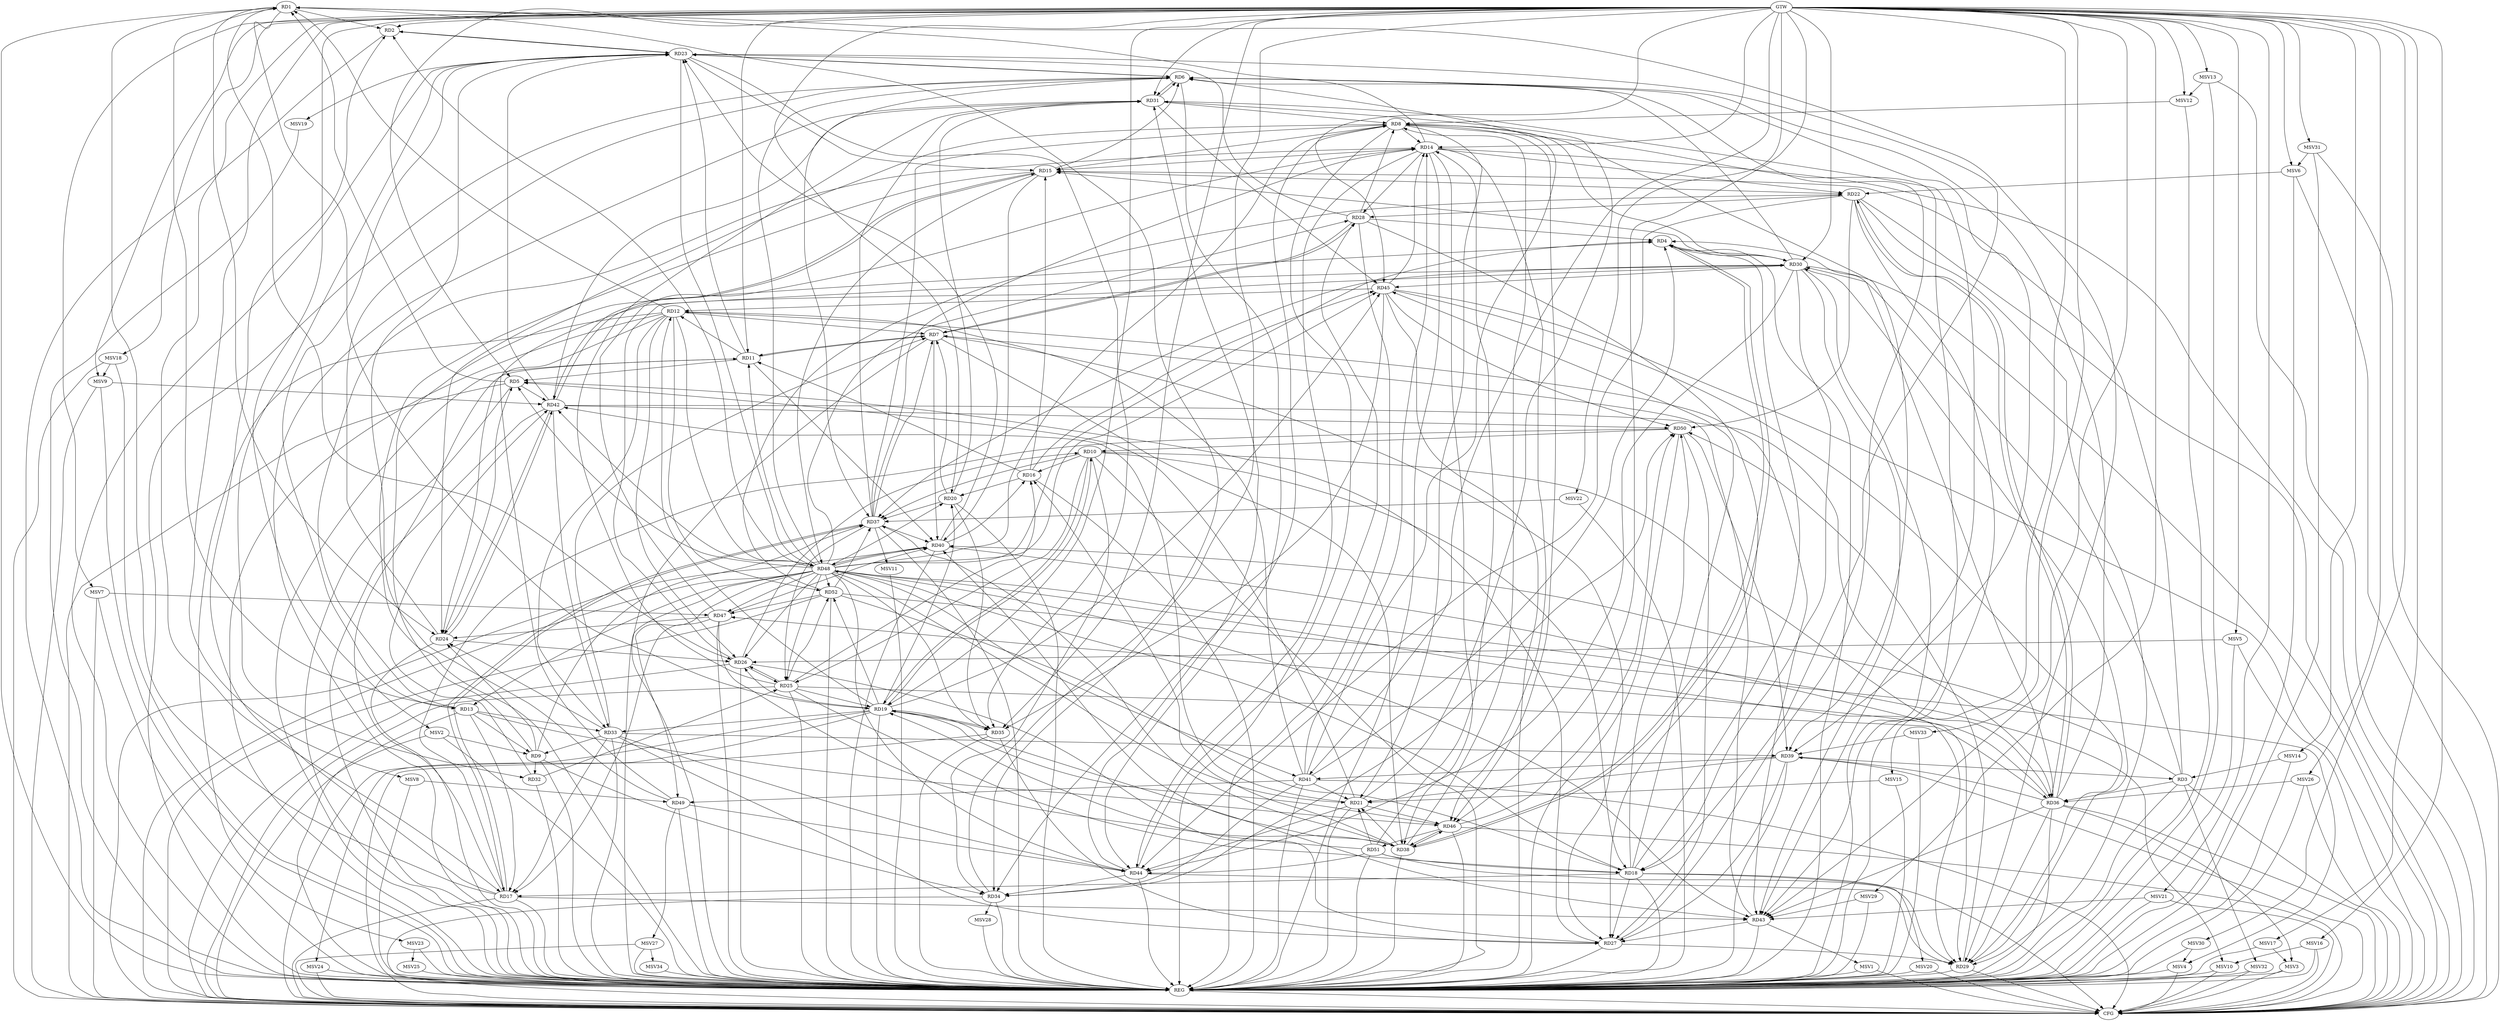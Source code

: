 strict digraph G {
  RD1 [ label="RD1" ];
  RD2 [ label="RD2" ];
  RD3 [ label="RD3" ];
  RD4 [ label="RD4" ];
  RD5 [ label="RD5" ];
  RD6 [ label="RD6" ];
  RD7 [ label="RD7" ];
  RD8 [ label="RD8" ];
  RD9 [ label="RD9" ];
  RD10 [ label="RD10" ];
  RD11 [ label="RD11" ];
  RD12 [ label="RD12" ];
  RD13 [ label="RD13" ];
  RD14 [ label="RD14" ];
  RD15 [ label="RD15" ];
  RD16 [ label="RD16" ];
  RD17 [ label="RD17" ];
  RD18 [ label="RD18" ];
  RD19 [ label="RD19" ];
  RD20 [ label="RD20" ];
  RD21 [ label="RD21" ];
  RD22 [ label="RD22" ];
  RD23 [ label="RD23" ];
  RD24 [ label="RD24" ];
  RD25 [ label="RD25" ];
  RD26 [ label="RD26" ];
  RD27 [ label="RD27" ];
  RD28 [ label="RD28" ];
  RD29 [ label="RD29" ];
  RD30 [ label="RD30" ];
  RD31 [ label="RD31" ];
  RD32 [ label="RD32" ];
  RD33 [ label="RD33" ];
  RD34 [ label="RD34" ];
  RD35 [ label="RD35" ];
  RD36 [ label="RD36" ];
  RD37 [ label="RD37" ];
  RD38 [ label="RD38" ];
  RD39 [ label="RD39" ];
  RD40 [ label="RD40" ];
  RD41 [ label="RD41" ];
  RD42 [ label="RD42" ];
  RD43 [ label="RD43" ];
  RD44 [ label="RD44" ];
  RD45 [ label="RD45" ];
  RD46 [ label="RD46" ];
  RD47 [ label="RD47" ];
  RD48 [ label="RD48" ];
  RD49 [ label="RD49" ];
  RD50 [ label="RD50" ];
  RD51 [ label="RD51" ];
  RD52 [ label="RD52" ];
  GTW [ label="GTW" ];
  REG [ label="REG" ];
  CFG [ label="CFG" ];
  MSV1 [ label="MSV1" ];
  MSV2 [ label="MSV2" ];
  MSV3 [ label="MSV3" ];
  MSV4 [ label="MSV4" ];
  MSV5 [ label="MSV5" ];
  MSV6 [ label="MSV6" ];
  MSV7 [ label="MSV7" ];
  MSV8 [ label="MSV8" ];
  MSV9 [ label="MSV9" ];
  MSV10 [ label="MSV10" ];
  MSV11 [ label="MSV11" ];
  MSV12 [ label="MSV12" ];
  MSV13 [ label="MSV13" ];
  MSV14 [ label="MSV14" ];
  MSV15 [ label="MSV15" ];
  MSV16 [ label="MSV16" ];
  MSV17 [ label="MSV17" ];
  MSV18 [ label="MSV18" ];
  MSV19 [ label="MSV19" ];
  MSV20 [ label="MSV20" ];
  MSV21 [ label="MSV21" ];
  MSV22 [ label="MSV22" ];
  MSV23 [ label="MSV23" ];
  MSV24 [ label="MSV24" ];
  MSV25 [ label="MSV25" ];
  MSV26 [ label="MSV26" ];
  MSV27 [ label="MSV27" ];
  MSV28 [ label="MSV28" ];
  MSV29 [ label="MSV29" ];
  MSV30 [ label="MSV30" ];
  MSV31 [ label="MSV31" ];
  MSV32 [ label="MSV32" ];
  MSV33 [ label="MSV33" ];
  MSV34 [ label="MSV34" ];
  RD1 -> RD2;
  RD5 -> RD1;
  RD12 -> RD1;
  RD13 -> RD1;
  RD14 -> RD1;
  RD17 -> RD1;
  RD1 -> RD19;
  RD1 -> RD24;
  RD1 -> RD26;
  RD1 -> RD29;
  RD34 -> RD1;
  RD17 -> RD2;
  RD2 -> RD23;
  RD23 -> RD2;
  RD3 -> RD15;
  RD3 -> RD30;
  RD3 -> RD36;
  RD39 -> RD3;
  RD3 -> RD40;
  RD9 -> RD4;
  RD18 -> RD4;
  RD28 -> RD4;
  RD4 -> RD30;
  RD36 -> RD4;
  RD4 -> RD38;
  RD38 -> RD4;
  RD41 -> RD4;
  RD48 -> RD4;
  RD11 -> RD5;
  RD21 -> RD5;
  RD24 -> RD5;
  RD27 -> RD5;
  RD5 -> RD42;
  RD48 -> RD5;
  RD15 -> RD6;
  RD6 -> RD23;
  RD23 -> RD6;
  RD24 -> RD6;
  RD27 -> RD6;
  RD30 -> RD6;
  RD6 -> RD31;
  RD31 -> RD6;
  RD36 -> RD6;
  RD6 -> RD37;
  RD6 -> RD39;
  RD41 -> RD6;
  RD6 -> RD44;
  RD48 -> RD6;
  RD7 -> RD11;
  RD11 -> RD7;
  RD12 -> RD7;
  RD20 -> RD7;
  RD7 -> RD27;
  RD7 -> RD28;
  RD28 -> RD7;
  RD33 -> RD7;
  RD37 -> RD7;
  RD7 -> RD38;
  RD7 -> RD40;
  RD43 -> RD7;
  RD8 -> RD14;
  RD8 -> RD15;
  RD8 -> RD21;
  RD8 -> RD24;
  RD28 -> RD8;
  RD30 -> RD8;
  RD31 -> RD8;
  RD8 -> RD34;
  RD37 -> RD8;
  RD38 -> RD8;
  RD8 -> RD39;
  RD8 -> RD43;
  RD8 -> RD46;
  RD13 -> RD9;
  RD9 -> RD24;
  RD9 -> RD32;
  RD33 -> RD9;
  RD9 -> RD34;
  RD9 -> RD37;
  RD10 -> RD16;
  RD10 -> RD18;
  RD10 -> RD19;
  RD19 -> RD10;
  RD10 -> RD25;
  RD26 -> RD10;
  RD10 -> RD34;
  RD10 -> RD36;
  RD10 -> RD37;
  RD50 -> RD10;
  RD11 -> RD12;
  RD16 -> RD11;
  RD17 -> RD11;
  RD11 -> RD23;
  RD11 -> RD40;
  RD19 -> RD12;
  RD12 -> RD24;
  RD12 -> RD26;
  RD12 -> RD33;
  RD41 -> RD12;
  RD12 -> RD43;
  RD45 -> RD12;
  RD12 -> RD48;
  RD12 -> RD52;
  RD13 -> RD14;
  RD13 -> RD17;
  RD23 -> RD13;
  RD13 -> RD33;
  RD13 -> RD46;
  RD14 -> RD15;
  RD14 -> RD22;
  RD14 -> RD28;
  RD37 -> RD14;
  RD14 -> RD38;
  RD41 -> RD14;
  RD14 -> RD44;
  RD45 -> RD14;
  RD14 -> RD46;
  RD47 -> RD14;
  RD51 -> RD14;
  RD16 -> RD15;
  RD15 -> RD22;
  RD23 -> RD15;
  RD30 -> RD15;
  RD15 -> RD40;
  RD15 -> RD42;
  RD42 -> RD15;
  RD15 -> RD48;
  RD16 -> RD20;
  RD25 -> RD16;
  RD38 -> RD16;
  RD40 -> RD16;
  RD16 -> RD45;
  RD18 -> RD17;
  RD33 -> RD17;
  RD17 -> RD37;
  RD37 -> RD17;
  RD17 -> RD43;
  RD47 -> RD17;
  RD50 -> RD17;
  RD23 -> RD18;
  RD25 -> RD18;
  RD18 -> RD27;
  RD30 -> RD18;
  RD18 -> RD45;
  RD18 -> RD48;
  RD18 -> RD50;
  RD51 -> RD18;
  RD52 -> RD18;
  RD19 -> RD20;
  RD25 -> RD19;
  RD19 -> RD26;
  RD19 -> RD33;
  RD19 -> RD35;
  RD35 -> RD19;
  RD19 -> RD43;
  RD19 -> RD45;
  RD46 -> RD19;
  RD51 -> RD19;
  RD19 -> RD52;
  RD20 -> RD31;
  RD20 -> RD35;
  RD20 -> RD37;
  RD21 -> RD31;
  RD38 -> RD21;
  RD39 -> RD21;
  RD41 -> RD21;
  RD21 -> RD42;
  RD21 -> RD44;
  RD21 -> RD46;
  RD48 -> RD21;
  RD51 -> RD21;
  RD22 -> RD28;
  RD22 -> RD29;
  RD22 -> RD36;
  RD36 -> RD22;
  RD22 -> RD44;
  RD22 -> RD50;
  RD52 -> RD22;
  RD28 -> RD23;
  RD23 -> RD32;
  RD23 -> RD35;
  RD40 -> RD23;
  RD42 -> RD23;
  RD23 -> RD48;
  RD49 -> RD23;
  RD24 -> RD26;
  RD33 -> RD24;
  RD24 -> RD42;
  RD42 -> RD24;
  RD47 -> RD24;
  RD25 -> RD26;
  RD26 -> RD25;
  RD25 -> RD31;
  RD32 -> RD25;
  RD25 -> RD36;
  RD37 -> RD25;
  RD25 -> RD52;
  RD26 -> RD27;
  RD26 -> RD30;
  RD28 -> RD27;
  RD27 -> RD29;
  RD33 -> RD27;
  RD35 -> RD27;
  RD39 -> RD27;
  RD43 -> RD27;
  RD50 -> RD27;
  RD44 -> RD28;
  RD48 -> RD28;
  RD29 -> RD30;
  RD36 -> RD29;
  RD40 -> RD29;
  RD44 -> RD29;
  RD45 -> RD29;
  RD48 -> RD29;
  RD29 -> RD50;
  RD51 -> RD29;
  RD30 -> RD37;
  RD30 -> RD43;
  RD30 -> RD44;
  RD30 -> RD45;
  RD49 -> RD30;
  RD37 -> RD31;
  RD31 -> RD42;
  RD31 -> RD43;
  RD44 -> RD31;
  RD31 -> RD45;
  RD32 -> RD42;
  RD33 -> RD39;
  RD42 -> RD33;
  RD33 -> RD44;
  RD41 -> RD34;
  RD44 -> RD34;
  RD34 -> RD50;
  RD45 -> RD35;
  RD36 -> RD39;
  RD42 -> RD36;
  RD36 -> RD43;
  RD36 -> RD47;
  RD38 -> RD37;
  RD37 -> RD40;
  RD52 -> RD37;
  RD38 -> RD40;
  RD38 -> RD46;
  RD46 -> RD38;
  RD47 -> RD38;
  RD39 -> RD41;
  RD50 -> RD39;
  RD47 -> RD40;
  RD40 -> RD48;
  RD48 -> RD41;
  RD41 -> RD49;
  RD42 -> RD50;
  RD48 -> RD43;
  RD48 -> RD44;
  RD49 -> RD44;
  RD51 -> RD44;
  RD45 -> RD50;
  RD46 -> RD50;
  RD46 -> RD51;
  RD48 -> RD47;
  RD52 -> RD47;
  RD48 -> RD52;
  GTW -> RD20;
  GTW -> RD14;
  GTW -> RD45;
  GTW -> RD30;
  GTW -> RD35;
  GTW -> RD11;
  GTW -> RD19;
  GTW -> RD17;
  GTW -> RD46;
  GTW -> RD41;
  GTW -> RD43;
  GTW -> RD2;
  GTW -> RD34;
  GTW -> RD31;
  GTW -> RD5;
  RD1 -> REG;
  RD2 -> REG;
  RD3 -> REG;
  RD4 -> REG;
  RD5 -> REG;
  RD6 -> REG;
  RD7 -> REG;
  RD8 -> REG;
  RD9 -> REG;
  RD10 -> REG;
  RD11 -> REG;
  RD12 -> REG;
  RD13 -> REG;
  RD14 -> REG;
  RD15 -> REG;
  RD16 -> REG;
  RD17 -> REG;
  RD18 -> REG;
  RD19 -> REG;
  RD20 -> REG;
  RD21 -> REG;
  RD22 -> REG;
  RD23 -> REG;
  RD24 -> REG;
  RD25 -> REG;
  RD26 -> REG;
  RD27 -> REG;
  RD28 -> REG;
  RD29 -> REG;
  RD30 -> REG;
  RD31 -> REG;
  RD32 -> REG;
  RD33 -> REG;
  RD34 -> REG;
  RD35 -> REG;
  RD36 -> REG;
  RD37 -> REG;
  RD38 -> REG;
  RD39 -> REG;
  RD40 -> REG;
  RD41 -> REG;
  RD42 -> REG;
  RD43 -> REG;
  RD44 -> REG;
  RD45 -> REG;
  RD46 -> REG;
  RD47 -> REG;
  RD48 -> REG;
  RD49 -> REG;
  RD50 -> REG;
  RD51 -> REG;
  RD52 -> REG;
  RD3 -> CFG;
  RD5 -> CFG;
  RD17 -> CFG;
  RD46 -> CFG;
  RD39 -> CFG;
  RD36 -> CFG;
  RD18 -> CFG;
  RD34 -> CFG;
  RD14 -> CFG;
  RD41 -> CFG;
  RD26 -> CFG;
  RD19 -> CFG;
  RD30 -> CFG;
  RD25 -> CFG;
  RD52 -> CFG;
  RD45 -> CFG;
  RD29 -> CFG;
  RD22 -> CFG;
  RD40 -> CFG;
  RD35 -> CFG;
  REG -> CFG;
  RD48 -> CFG;
  RD48 -> RD25;
  RD48 -> RD26;
  RD48 -> RD13;
  RD48 -> RD11;
  RD48 -> RD8;
  RD48 -> RD49;
  RD48 -> RD40;
  RD48 -> RD42;
  RD48 -> RD2;
  RD48 -> RD35;
  RD48 -> RD20;
  RD48 -> RD45;
  RD43 -> MSV1;
  MSV1 -> REG;
  MSV1 -> CFG;
  MSV2 -> RD9;
  GTW -> MSV2;
  MSV2 -> REG;
  MSV2 -> CFG;
  RD36 -> MSV3;
  MSV3 -> REG;
  MSV3 -> CFG;
  RD52 -> MSV4;
  MSV4 -> REG;
  MSV4 -> CFG;
  MSV5 -> RD26;
  GTW -> MSV5;
  MSV5 -> REG;
  MSV5 -> CFG;
  MSV6 -> RD22;
  GTW -> MSV6;
  MSV6 -> REG;
  MSV6 -> CFG;
  MSV7 -> RD47;
  GTW -> MSV7;
  MSV7 -> REG;
  MSV7 -> CFG;
  MSV8 -> RD49;
  GTW -> MSV8;
  MSV8 -> REG;
  MSV9 -> RD42;
  GTW -> MSV9;
  MSV9 -> REG;
  MSV9 -> CFG;
  RD48 -> MSV10;
  MSV10 -> REG;
  MSV10 -> CFG;
  RD37 -> MSV11;
  MSV11 -> REG;
  MSV12 -> RD8;
  GTW -> MSV12;
  MSV12 -> REG;
  MSV13 -> MSV12;
  GTW -> MSV13;
  MSV13 -> REG;
  MSV13 -> CFG;
  MSV14 -> RD3;
  GTW -> MSV14;
  MSV14 -> REG;
  MSV15 -> RD21;
  GTW -> MSV15;
  MSV15 -> REG;
  MSV16 -> MSV10;
  GTW -> MSV16;
  MSV16 -> REG;
  MSV16 -> CFG;
  MSV17 -> MSV3;
  GTW -> MSV17;
  MSV17 -> REG;
  MSV18 -> MSV9;
  GTW -> MSV18;
  MSV18 -> REG;
  MSV18 -> CFG;
  RD23 -> MSV19;
  MSV19 -> REG;
  RD18 -> MSV20;
  MSV20 -> REG;
  MSV20 -> CFG;
  MSV21 -> RD43;
  GTW -> MSV21;
  MSV21 -> REG;
  MSV21 -> CFG;
  MSV22 -> RD37;
  GTW -> MSV22;
  MSV22 -> REG;
  RD12 -> MSV23;
  MSV23 -> REG;
  RD19 -> MSV24;
  MSV24 -> REG;
  MSV24 -> CFG;
  MSV23 -> MSV25;
  MSV25 -> REG;
  MSV26 -> RD36;
  GTW -> MSV26;
  MSV26 -> REG;
  MSV26 -> CFG;
  RD49 -> MSV27;
  MSV27 -> REG;
  MSV27 -> CFG;
  RD34 -> MSV28;
  MSV28 -> REG;
  MSV29 -> RD43;
  GTW -> MSV29;
  MSV29 -> REG;
  MSV30 -> MSV4;
  GTW -> MSV30;
  MSV30 -> REG;
  MSV31 -> MSV6;
  GTW -> MSV31;
  MSV31 -> REG;
  MSV31 -> CFG;
  RD3 -> MSV32;
  MSV32 -> REG;
  MSV32 -> CFG;
  MSV33 -> RD39;
  GTW -> MSV33;
  MSV33 -> REG;
  MSV27 -> MSV34;
  MSV34 -> REG;
}
